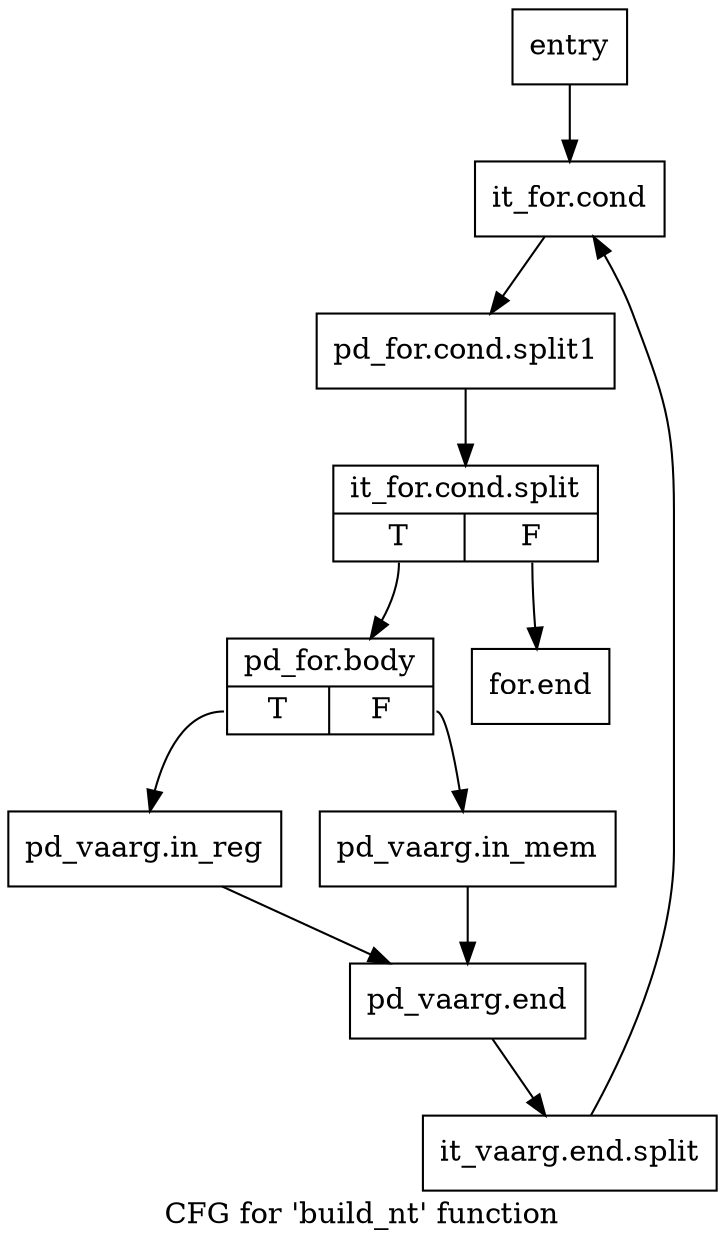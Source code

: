 digraph "CFG for 'build_nt' function" {
	label="CFG for 'build_nt' function";

	Node0x962c0e0 [shape=record,label="{entry}"];
	Node0x962c0e0 -> Node0x962c130;
	Node0x962c130 [shape=record,label="{it_for.cond}"];
	Node0x962c130 -> Node0xebd8230;
	Node0xebd8230 [shape=record,label="{pd_for.cond.split1}"];
	Node0xebd8230 -> Node0xec89370;
	Node0xec89370 [shape=record,label="{it_for.cond.split|{<s0>T|<s1>F}}"];
	Node0xec89370:s0 -> Node0x962c180;
	Node0xec89370:s1 -> Node0x962d360;
	Node0x962c180 [shape=record,label="{pd_for.body|{<s0>T|<s1>F}}"];
	Node0x962c180:s0 -> Node0x962c1d0;
	Node0x962c180:s1 -> Node0x962d2c0;
	Node0x962c1d0 [shape=record,label="{pd_vaarg.in_reg}"];
	Node0x962c1d0 -> Node0x962d310;
	Node0x962d2c0 [shape=record,label="{pd_vaarg.in_mem}"];
	Node0x962d2c0 -> Node0x962d310;
	Node0x962d310 [shape=record,label="{pd_vaarg.end}"];
	Node0x962d310 -> Node0xebd8190;
	Node0xebd8190 [shape=record,label="{it_vaarg.end.split}"];
	Node0xebd8190 -> Node0x962c130;
	Node0x962d360 [shape=record,label="{for.end}"];
}
